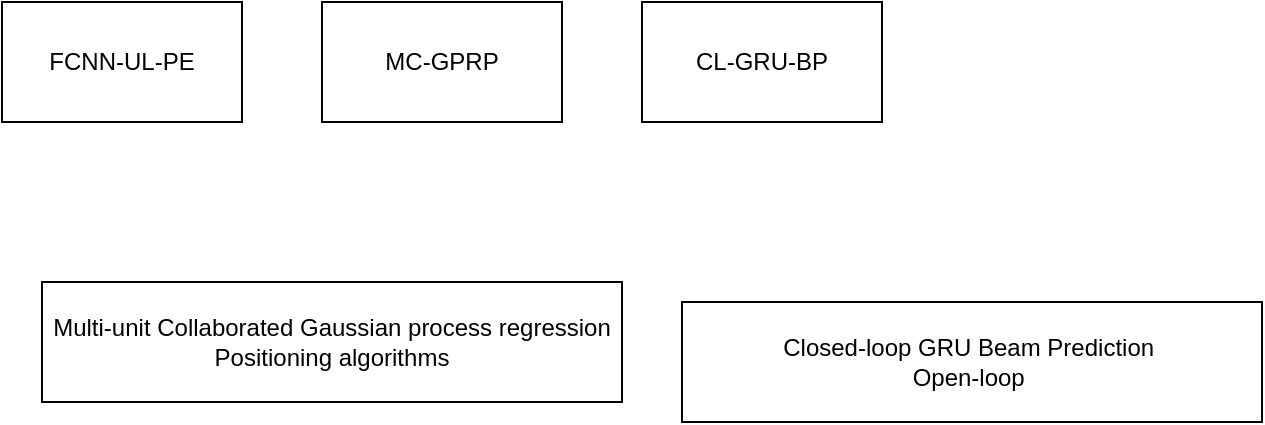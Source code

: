 <mxfile version="21.0.6" type="github">
  <diagram name="第 1 页" id="dtTqG8q4z3wXAbTr9Uq1">
    <mxGraphModel dx="936" dy="547" grid="1" gridSize="10" guides="1" tooltips="1" connect="1" arrows="1" fold="1" page="1" pageScale="1" pageWidth="827" pageHeight="1169" math="0" shadow="0">
      <root>
        <mxCell id="0" />
        <mxCell id="1" parent="0" />
        <mxCell id="_mivhT9usBkyhCJlWsLT-1" value="FCNN-UL-PE" style="rounded=0;whiteSpace=wrap;html=1;" vertex="1" parent="1">
          <mxGeometry x="230" y="260" width="120" height="60" as="geometry" />
        </mxCell>
        <mxCell id="_mivhT9usBkyhCJlWsLT-2" value="MC-GPRP" style="rounded=0;whiteSpace=wrap;html=1;" vertex="1" parent="1">
          <mxGeometry x="390" y="260" width="120" height="60" as="geometry" />
        </mxCell>
        <mxCell id="_mivhT9usBkyhCJlWsLT-3" value="CL-GRU-BP" style="rounded=0;whiteSpace=wrap;html=1;" vertex="1" parent="1">
          <mxGeometry x="550" y="260" width="120" height="60" as="geometry" />
        </mxCell>
        <mxCell id="_mivhT9usBkyhCJlWsLT-4" value="Multi-unit Collaborated Gaussian process regression Positioning algorithms" style="whiteSpace=wrap;html=1;" vertex="1" parent="1">
          <mxGeometry x="250" y="400" width="290" height="60" as="geometry" />
        </mxCell>
        <mxCell id="_mivhT9usBkyhCJlWsLT-6" value="&lt;div&gt;Closed-loop GRU Beam Prediction&amp;nbsp;&lt;/div&gt;&lt;div&gt;Open-loop&amp;nbsp;&lt;/div&gt;" style="whiteSpace=wrap;html=1;" vertex="1" parent="1">
          <mxGeometry x="570" y="410" width="290" height="60" as="geometry" />
        </mxCell>
      </root>
    </mxGraphModel>
  </diagram>
</mxfile>
